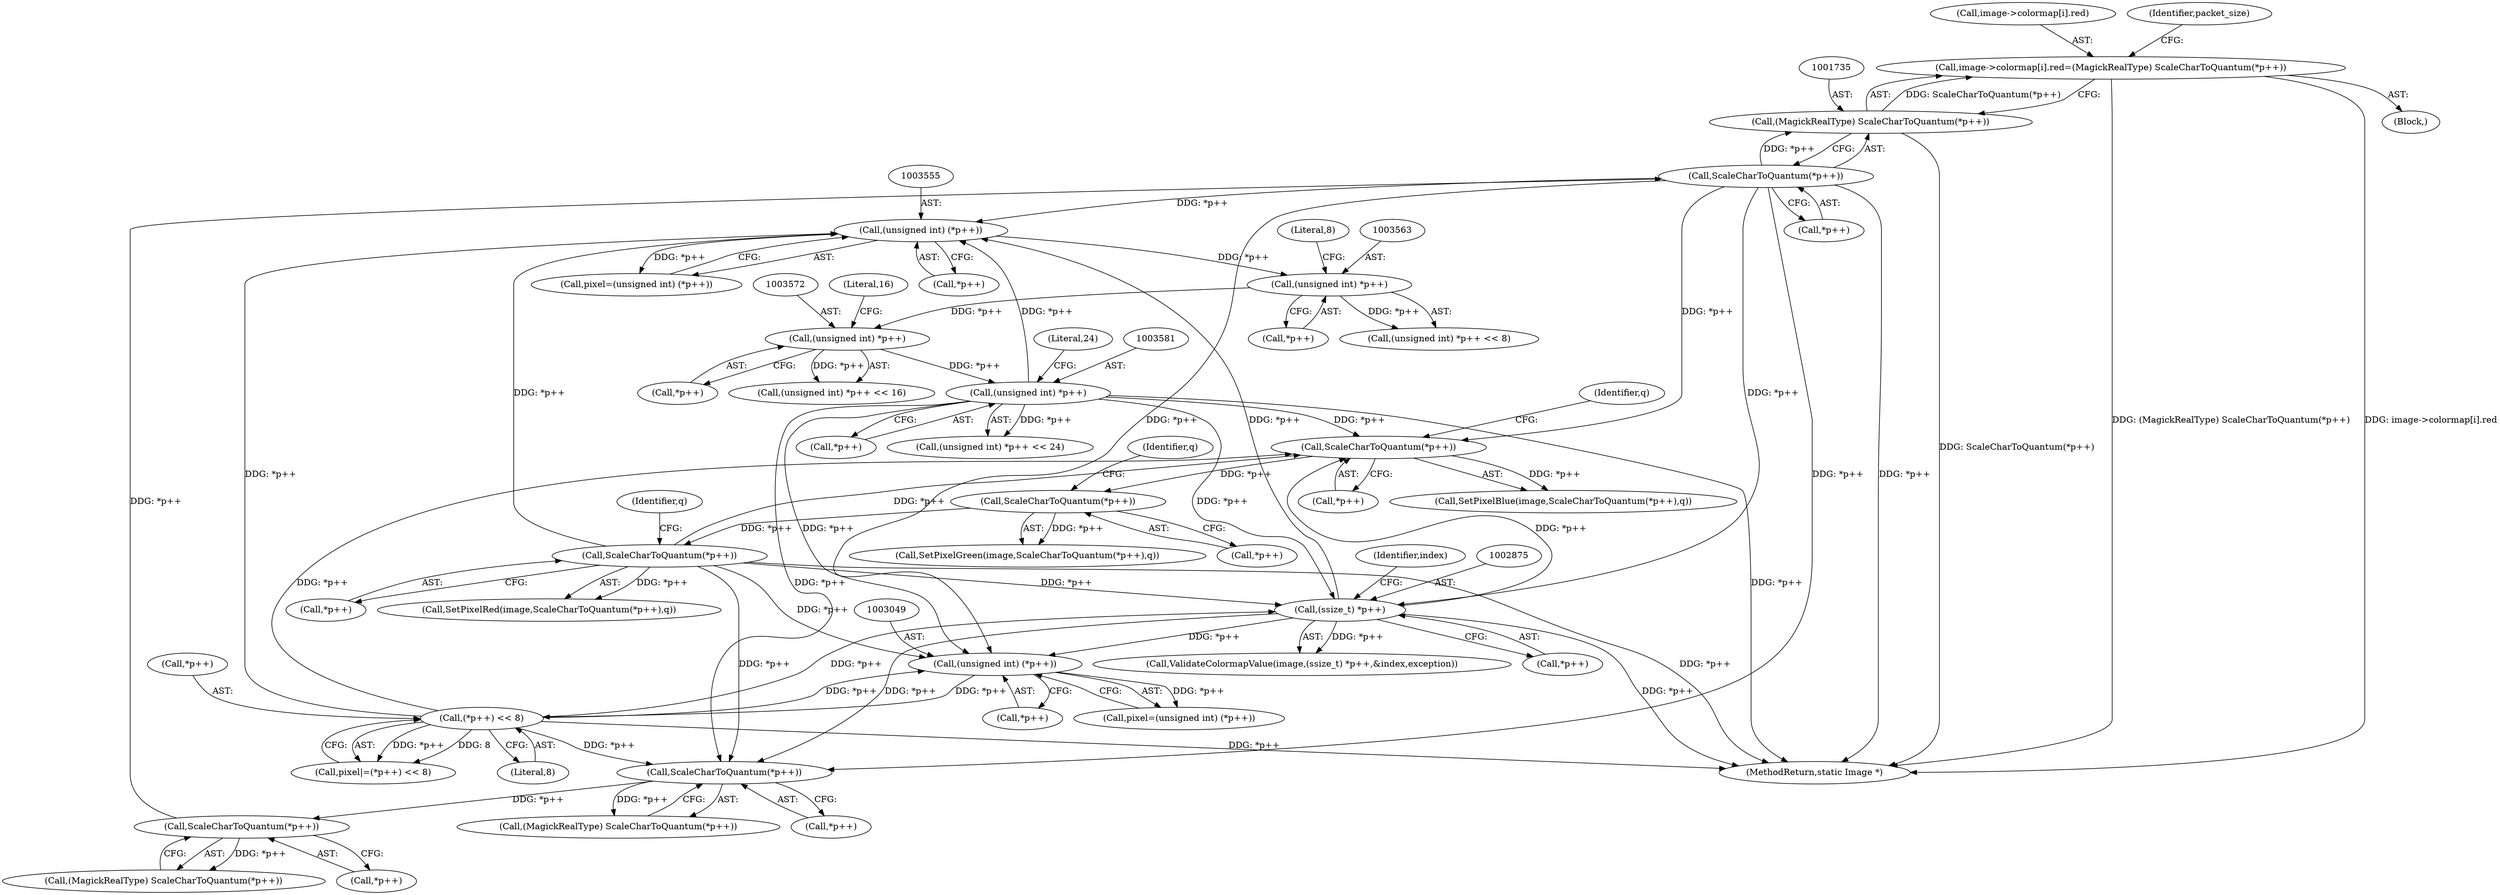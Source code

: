 digraph "0_ImageMagick_fe3066122ef72c82415811d25e9e3fad622c0a99@array" {
"1001726" [label="(Call,image->colormap[i].red=(MagickRealType) ScaleCharToQuantum(*p++))"];
"1001734" [label="(Call,(MagickRealType) ScaleCharToQuantum(*p++))"];
"1001736" [label="(Call,ScaleCharToQuantum(*p++))"];
"1001722" [label="(Call,ScaleCharToQuantum(*p++))"];
"1001708" [label="(Call,ScaleCharToQuantum(*p++))"];
"1003580" [label="(Call,(unsigned int) *p++)"];
"1003571" [label="(Call,(unsigned int) *p++)"];
"1003562" [label="(Call,(unsigned int) *p++)"];
"1003554" [label="(Call,(unsigned int) (*p++))"];
"1003399" [label="(Call,ScaleCharToQuantum(*p++))"];
"1003392" [label="(Call,ScaleCharToQuantum(*p++))"];
"1003385" [label="(Call,ScaleCharToQuantum(*p++))"];
"1002874" [label="(Call,(ssize_t) *p++)"];
"1003055" [label="(Call,(*p++) << 8)"];
"1003048" [label="(Call,(unsigned int) (*p++))"];
"1001706" [label="(Call,(MagickRealType) ScaleCharToQuantum(*p++))"];
"1003585" [label="(Literal,24)"];
"1003059" [label="(Literal,8)"];
"1003393" [label="(Call,*p++)"];
"1003562" [label="(Call,(unsigned int) *p++)"];
"1001727" [label="(Call,image->colormap[i].red)"];
"1001708" [label="(Call,ScaleCharToQuantum(*p++))"];
"1001742" [label="(Identifier,packet_size)"];
"1003552" [label="(Call,pixel=(unsigned int) (*p++))"];
"1001709" [label="(Call,*p++)"];
"1003392" [label="(Call,ScaleCharToQuantum(*p++))"];
"1003573" [label="(Call,*p++)"];
"1003556" [label="(Call,*p++)"];
"1003056" [label="(Call,*p++)"];
"1003570" [label="(Call,(unsigned int) *p++ << 16)"];
"1001734" [label="(Call,(MagickRealType) ScaleCharToQuantum(*p++))"];
"1004108" [label="(MethodReturn,static Image *)"];
"1003396" [label="(Identifier,q)"];
"1003053" [label="(Call,pixel|=(*p++) << 8)"];
"1003582" [label="(Call,*p++)"];
"1003385" [label="(Call,ScaleCharToQuantum(*p++))"];
"1001720" [label="(Call,(MagickRealType) ScaleCharToQuantum(*p++))"];
"1003561" [label="(Call,(unsigned int) *p++ << 8)"];
"1001726" [label="(Call,image->colormap[i].red=(MagickRealType) ScaleCharToQuantum(*p++))"];
"1003046" [label="(Call,pixel=(unsigned int) (*p++))"];
"1003564" [label="(Call,*p++)"];
"1003397" [label="(Call,SetPixelRed(image,ScaleCharToQuantum(*p++),q))"];
"1002874" [label="(Call,(ssize_t) *p++)"];
"1003055" [label="(Call,(*p++) << 8)"];
"1001722" [label="(Call,ScaleCharToQuantum(*p++))"];
"1003579" [label="(Call,(unsigned int) *p++ << 24)"];
"1001737" [label="(Call,*p++)"];
"1003390" [label="(Call,SetPixelGreen(image,ScaleCharToQuantum(*p++),q))"];
"1003383" [label="(Call,SetPixelBlue(image,ScaleCharToQuantum(*p++),q))"];
"1003554" [label="(Call,(unsigned int) (*p++))"];
"1003386" [label="(Call,*p++)"];
"1003050" [label="(Call,*p++)"];
"1001723" [label="(Call,*p++)"];
"1003399" [label="(Call,ScaleCharToQuantum(*p++))"];
"1003048" [label="(Call,(unsigned int) (*p++))"];
"1003580" [label="(Call,(unsigned int) *p++)"];
"1003567" [label="(Literal,8)"];
"1003571" [label="(Call,(unsigned int) *p++)"];
"1003576" [label="(Literal,16)"];
"1003389" [label="(Identifier,q)"];
"1002880" [label="(Identifier,index)"];
"1003403" [label="(Identifier,q)"];
"1002876" [label="(Call,*p++)"];
"1001697" [label="(Block,)"];
"1001736" [label="(Call,ScaleCharToQuantum(*p++))"];
"1003400" [label="(Call,*p++)"];
"1002872" [label="(Call,ValidateColormapValue(image,(ssize_t) *p++,&index,exception))"];
"1001726" -> "1001697"  [label="AST: "];
"1001726" -> "1001734"  [label="CFG: "];
"1001727" -> "1001726"  [label="AST: "];
"1001734" -> "1001726"  [label="AST: "];
"1001742" -> "1001726"  [label="CFG: "];
"1001726" -> "1004108"  [label="DDG: (MagickRealType) ScaleCharToQuantum(*p++)"];
"1001726" -> "1004108"  [label="DDG: image->colormap[i].red"];
"1001734" -> "1001726"  [label="DDG: ScaleCharToQuantum(*p++)"];
"1001734" -> "1001736"  [label="CFG: "];
"1001735" -> "1001734"  [label="AST: "];
"1001736" -> "1001734"  [label="AST: "];
"1001734" -> "1004108"  [label="DDG: ScaleCharToQuantum(*p++)"];
"1001736" -> "1001734"  [label="DDG: *p++"];
"1001736" -> "1001737"  [label="CFG: "];
"1001737" -> "1001736"  [label="AST: "];
"1001736" -> "1004108"  [label="DDG: *p++"];
"1001736" -> "1001708"  [label="DDG: *p++"];
"1001722" -> "1001736"  [label="DDG: *p++"];
"1001736" -> "1002874"  [label="DDG: *p++"];
"1001736" -> "1003048"  [label="DDG: *p++"];
"1001736" -> "1003385"  [label="DDG: *p++"];
"1001736" -> "1003554"  [label="DDG: *p++"];
"1001722" -> "1001720"  [label="AST: "];
"1001722" -> "1001723"  [label="CFG: "];
"1001723" -> "1001722"  [label="AST: "];
"1001720" -> "1001722"  [label="CFG: "];
"1001722" -> "1001720"  [label="DDG: *p++"];
"1001708" -> "1001722"  [label="DDG: *p++"];
"1001708" -> "1001706"  [label="AST: "];
"1001708" -> "1001709"  [label="CFG: "];
"1001709" -> "1001708"  [label="AST: "];
"1001706" -> "1001708"  [label="CFG: "];
"1001708" -> "1001706"  [label="DDG: *p++"];
"1003580" -> "1001708"  [label="DDG: *p++"];
"1003399" -> "1001708"  [label="DDG: *p++"];
"1002874" -> "1001708"  [label="DDG: *p++"];
"1003055" -> "1001708"  [label="DDG: *p++"];
"1003580" -> "1003579"  [label="AST: "];
"1003580" -> "1003582"  [label="CFG: "];
"1003581" -> "1003580"  [label="AST: "];
"1003582" -> "1003580"  [label="AST: "];
"1003585" -> "1003580"  [label="CFG: "];
"1003580" -> "1004108"  [label="DDG: *p++"];
"1003580" -> "1002874"  [label="DDG: *p++"];
"1003580" -> "1003048"  [label="DDG: *p++"];
"1003580" -> "1003385"  [label="DDG: *p++"];
"1003580" -> "1003554"  [label="DDG: *p++"];
"1003580" -> "1003579"  [label="DDG: *p++"];
"1003571" -> "1003580"  [label="DDG: *p++"];
"1003571" -> "1003570"  [label="AST: "];
"1003571" -> "1003573"  [label="CFG: "];
"1003572" -> "1003571"  [label="AST: "];
"1003573" -> "1003571"  [label="AST: "];
"1003576" -> "1003571"  [label="CFG: "];
"1003571" -> "1003570"  [label="DDG: *p++"];
"1003562" -> "1003571"  [label="DDG: *p++"];
"1003562" -> "1003561"  [label="AST: "];
"1003562" -> "1003564"  [label="CFG: "];
"1003563" -> "1003562"  [label="AST: "];
"1003564" -> "1003562"  [label="AST: "];
"1003567" -> "1003562"  [label="CFG: "];
"1003562" -> "1003561"  [label="DDG: *p++"];
"1003554" -> "1003562"  [label="DDG: *p++"];
"1003554" -> "1003552"  [label="AST: "];
"1003554" -> "1003556"  [label="CFG: "];
"1003555" -> "1003554"  [label="AST: "];
"1003556" -> "1003554"  [label="AST: "];
"1003552" -> "1003554"  [label="CFG: "];
"1003554" -> "1003552"  [label="DDG: *p++"];
"1003399" -> "1003554"  [label="DDG: *p++"];
"1002874" -> "1003554"  [label="DDG: *p++"];
"1003055" -> "1003554"  [label="DDG: *p++"];
"1003399" -> "1003397"  [label="AST: "];
"1003399" -> "1003400"  [label="CFG: "];
"1003400" -> "1003399"  [label="AST: "];
"1003403" -> "1003399"  [label="CFG: "];
"1003399" -> "1004108"  [label="DDG: *p++"];
"1003399" -> "1002874"  [label="DDG: *p++"];
"1003399" -> "1003048"  [label="DDG: *p++"];
"1003399" -> "1003385"  [label="DDG: *p++"];
"1003399" -> "1003397"  [label="DDG: *p++"];
"1003392" -> "1003399"  [label="DDG: *p++"];
"1003392" -> "1003390"  [label="AST: "];
"1003392" -> "1003393"  [label="CFG: "];
"1003393" -> "1003392"  [label="AST: "];
"1003396" -> "1003392"  [label="CFG: "];
"1003392" -> "1003390"  [label="DDG: *p++"];
"1003385" -> "1003392"  [label="DDG: *p++"];
"1003385" -> "1003383"  [label="AST: "];
"1003385" -> "1003386"  [label="CFG: "];
"1003386" -> "1003385"  [label="AST: "];
"1003389" -> "1003385"  [label="CFG: "];
"1003385" -> "1003383"  [label="DDG: *p++"];
"1002874" -> "1003385"  [label="DDG: *p++"];
"1003055" -> "1003385"  [label="DDG: *p++"];
"1002874" -> "1002872"  [label="AST: "];
"1002874" -> "1002876"  [label="CFG: "];
"1002875" -> "1002874"  [label="AST: "];
"1002876" -> "1002874"  [label="AST: "];
"1002880" -> "1002874"  [label="CFG: "];
"1002874" -> "1004108"  [label="DDG: *p++"];
"1002874" -> "1002872"  [label="DDG: *p++"];
"1003055" -> "1002874"  [label="DDG: *p++"];
"1002874" -> "1003048"  [label="DDG: *p++"];
"1003055" -> "1003053"  [label="AST: "];
"1003055" -> "1003059"  [label="CFG: "];
"1003056" -> "1003055"  [label="AST: "];
"1003059" -> "1003055"  [label="AST: "];
"1003053" -> "1003055"  [label="CFG: "];
"1003055" -> "1004108"  [label="DDG: *p++"];
"1003055" -> "1003048"  [label="DDG: *p++"];
"1003055" -> "1003053"  [label="DDG: *p++"];
"1003055" -> "1003053"  [label="DDG: 8"];
"1003048" -> "1003055"  [label="DDG: *p++"];
"1003048" -> "1003046"  [label="AST: "];
"1003048" -> "1003050"  [label="CFG: "];
"1003049" -> "1003048"  [label="AST: "];
"1003050" -> "1003048"  [label="AST: "];
"1003046" -> "1003048"  [label="CFG: "];
"1003048" -> "1003046"  [label="DDG: *p++"];
}
